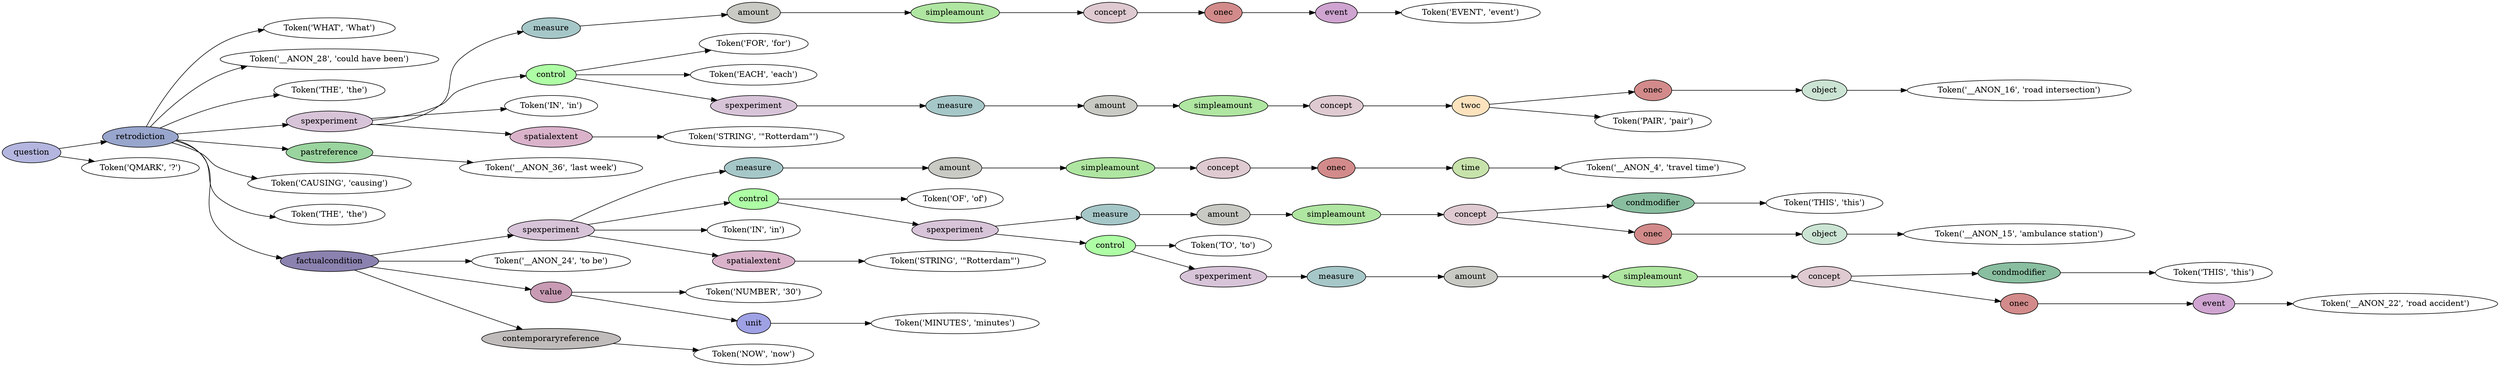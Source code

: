 digraph G {
rankdir=LR;
0 [label="Token('WHAT', 'What')"];
1 [label="Token('__ANON_28', 'could have been')"];
2 [label="Token('THE', 'the')"];
3 [label="Token('EVENT', 'event')"];
4 [fillcolor="#cfa4d1", label=event, style=filled];
4 -> 3;
5 [fillcolor="#d28b8a", label=onec, style=filled];
5 -> 4;
6 [fillcolor="#dfcad1", label=concept, style=filled];
6 -> 5;
7 [fillcolor="#afe6a1", label=simpleamount, style=filled];
7 -> 6;
8 [fillcolor="#c9cac4", label=amount, style=filled];
8 -> 7;
9 [fillcolor="#a6c7c8", label=measure, style=filled];
9 -> 8;
10 [label="Token('FOR', 'for')"];
11 [label="Token('EACH', 'each')"];
12 [label="Token('__ANON_16', 'road intersection')"];
13 [fillcolor="#cbe4d3", label=object, style=filled];
13 -> 12;
14 [fillcolor="#d28b8a", label=onec, style=filled];
14 -> 13;
15 [label="Token('PAIR', 'pair')"];
16 [fillcolor="#fce3bd", label=twoc, style=filled];
16 -> 14;
16 -> 15;
17 [fillcolor="#dfcad1", label=concept, style=filled];
17 -> 16;
18 [fillcolor="#afe6a1", label=simpleamount, style=filled];
18 -> 17;
19 [fillcolor="#c9cac4", label=amount, style=filled];
19 -> 18;
20 [fillcolor="#a6c7c8", label=measure, style=filled];
20 -> 19;
21 [fillcolor="#d8c4d9", label=spexperiment, style=filled];
21 -> 20;
22 [fillcolor="#aefea5", label=control, style=filled];
22 -> 10;
22 -> 11;
22 -> 21;
23 [label="Token('IN', 'in')"];
24 [label="Token('STRING', '\"Rotterdam\"')"];
25 [fillcolor="#dab3cb", label=spatialextent, style=filled];
25 -> 24;
26 [fillcolor="#d8c4d9", label=spexperiment, style=filled];
26 -> 9;
26 -> 22;
26 -> 23;
26 -> 25;
27 [label="Token('__ANON_36', 'last week')"];
28 [fillcolor="#9ad49e", label=pastreference, style=filled];
28 -> 27;
29 [label="Token('CAUSING', 'causing')"];
30 [label="Token('THE', 'the')"];
31 [label="Token('__ANON_4', 'travel time')"];
32 [fillcolor="#c7e3ab", label=time, style=filled];
32 -> 31;
33 [fillcolor="#d28b8a", label=onec, style=filled];
33 -> 32;
34 [fillcolor="#dfcad1", label=concept, style=filled];
34 -> 33;
35 [fillcolor="#afe6a1", label=simpleamount, style=filled];
35 -> 34;
36 [fillcolor="#c9cac4", label=amount, style=filled];
36 -> 35;
37 [fillcolor="#a6c7c8", label=measure, style=filled];
37 -> 36;
38 [label="Token('OF', 'of')"];
39 [label="Token('THIS', 'this')"];
40 [fillcolor="#89bea0", label=condmodifier, style=filled];
40 -> 39;
41 [label="Token('__ANON_15', 'ambulance station')"];
42 [fillcolor="#cbe4d3", label=object, style=filled];
42 -> 41;
43 [fillcolor="#d28b8a", label=onec, style=filled];
43 -> 42;
44 [fillcolor="#dfcad1", label=concept, style=filled];
44 -> 40;
44 -> 43;
45 [fillcolor="#afe6a1", label=simpleamount, style=filled];
45 -> 44;
46 [fillcolor="#c9cac4", label=amount, style=filled];
46 -> 45;
47 [fillcolor="#a6c7c8", label=measure, style=filled];
47 -> 46;
48 [label="Token('TO', 'to')"];
49 [label="Token('THIS', 'this')"];
50 [fillcolor="#89bea0", label=condmodifier, style=filled];
50 -> 49;
51 [label="Token('__ANON_22', 'road accident')"];
52 [fillcolor="#cfa4d1", label=event, style=filled];
52 -> 51;
53 [fillcolor="#d28b8a", label=onec, style=filled];
53 -> 52;
54 [fillcolor="#dfcad1", label=concept, style=filled];
54 -> 50;
54 -> 53;
55 [fillcolor="#afe6a1", label=simpleamount, style=filled];
55 -> 54;
56 [fillcolor="#c9cac4", label=amount, style=filled];
56 -> 55;
57 [fillcolor="#a6c7c8", label=measure, style=filled];
57 -> 56;
58 [fillcolor="#d8c4d9", label=spexperiment, style=filled];
58 -> 57;
59 [fillcolor="#aefea5", label=control, style=filled];
59 -> 48;
59 -> 58;
60 [fillcolor="#d8c4d9", label=spexperiment, style=filled];
60 -> 47;
60 -> 59;
61 [fillcolor="#aefea5", label=control, style=filled];
61 -> 38;
61 -> 60;
62 [label="Token('IN', 'in')"];
63 [label="Token('STRING', '\"Rotterdam\"')"];
64 [fillcolor="#dab3cb", label=spatialextent, style=filled];
64 -> 63;
65 [fillcolor="#d8c4d9", label=spexperiment, style=filled];
65 -> 37;
65 -> 61;
65 -> 62;
65 -> 64;
66 [label="Token('__ANON_24', 'to be')"];
67 [label="Token('NUMBER', '30')"];
68 [label="Token('MINUTES', 'minutes')"];
69 [fillcolor="#9fa1e5", label=unit, style=filled];
69 -> 68;
70 [fillcolor="#c89ab4", label=value, style=filled];
70 -> 67;
70 -> 69;
71 [label="Token('NOW', 'now')"];
72 [fillcolor="#bfbcbb", label=contemporaryreference, style=filled];
72 -> 71;
73 [fillcolor="#8b82b0", label=factualcondition, style=filled];
73 -> 65;
73 -> 66;
73 -> 70;
73 -> 72;
74 [fillcolor="#98a5cc", label=retrodiction, style=filled];
74 -> 0;
74 -> 1;
74 -> 2;
74 -> 26;
74 -> 28;
74 -> 29;
74 -> 30;
74 -> 73;
75 [label="Token('QMARK', '?')"];
76 [fillcolor="#b4b6e0", label=question, style=filled];
76 -> 74;
76 -> 75;
}

